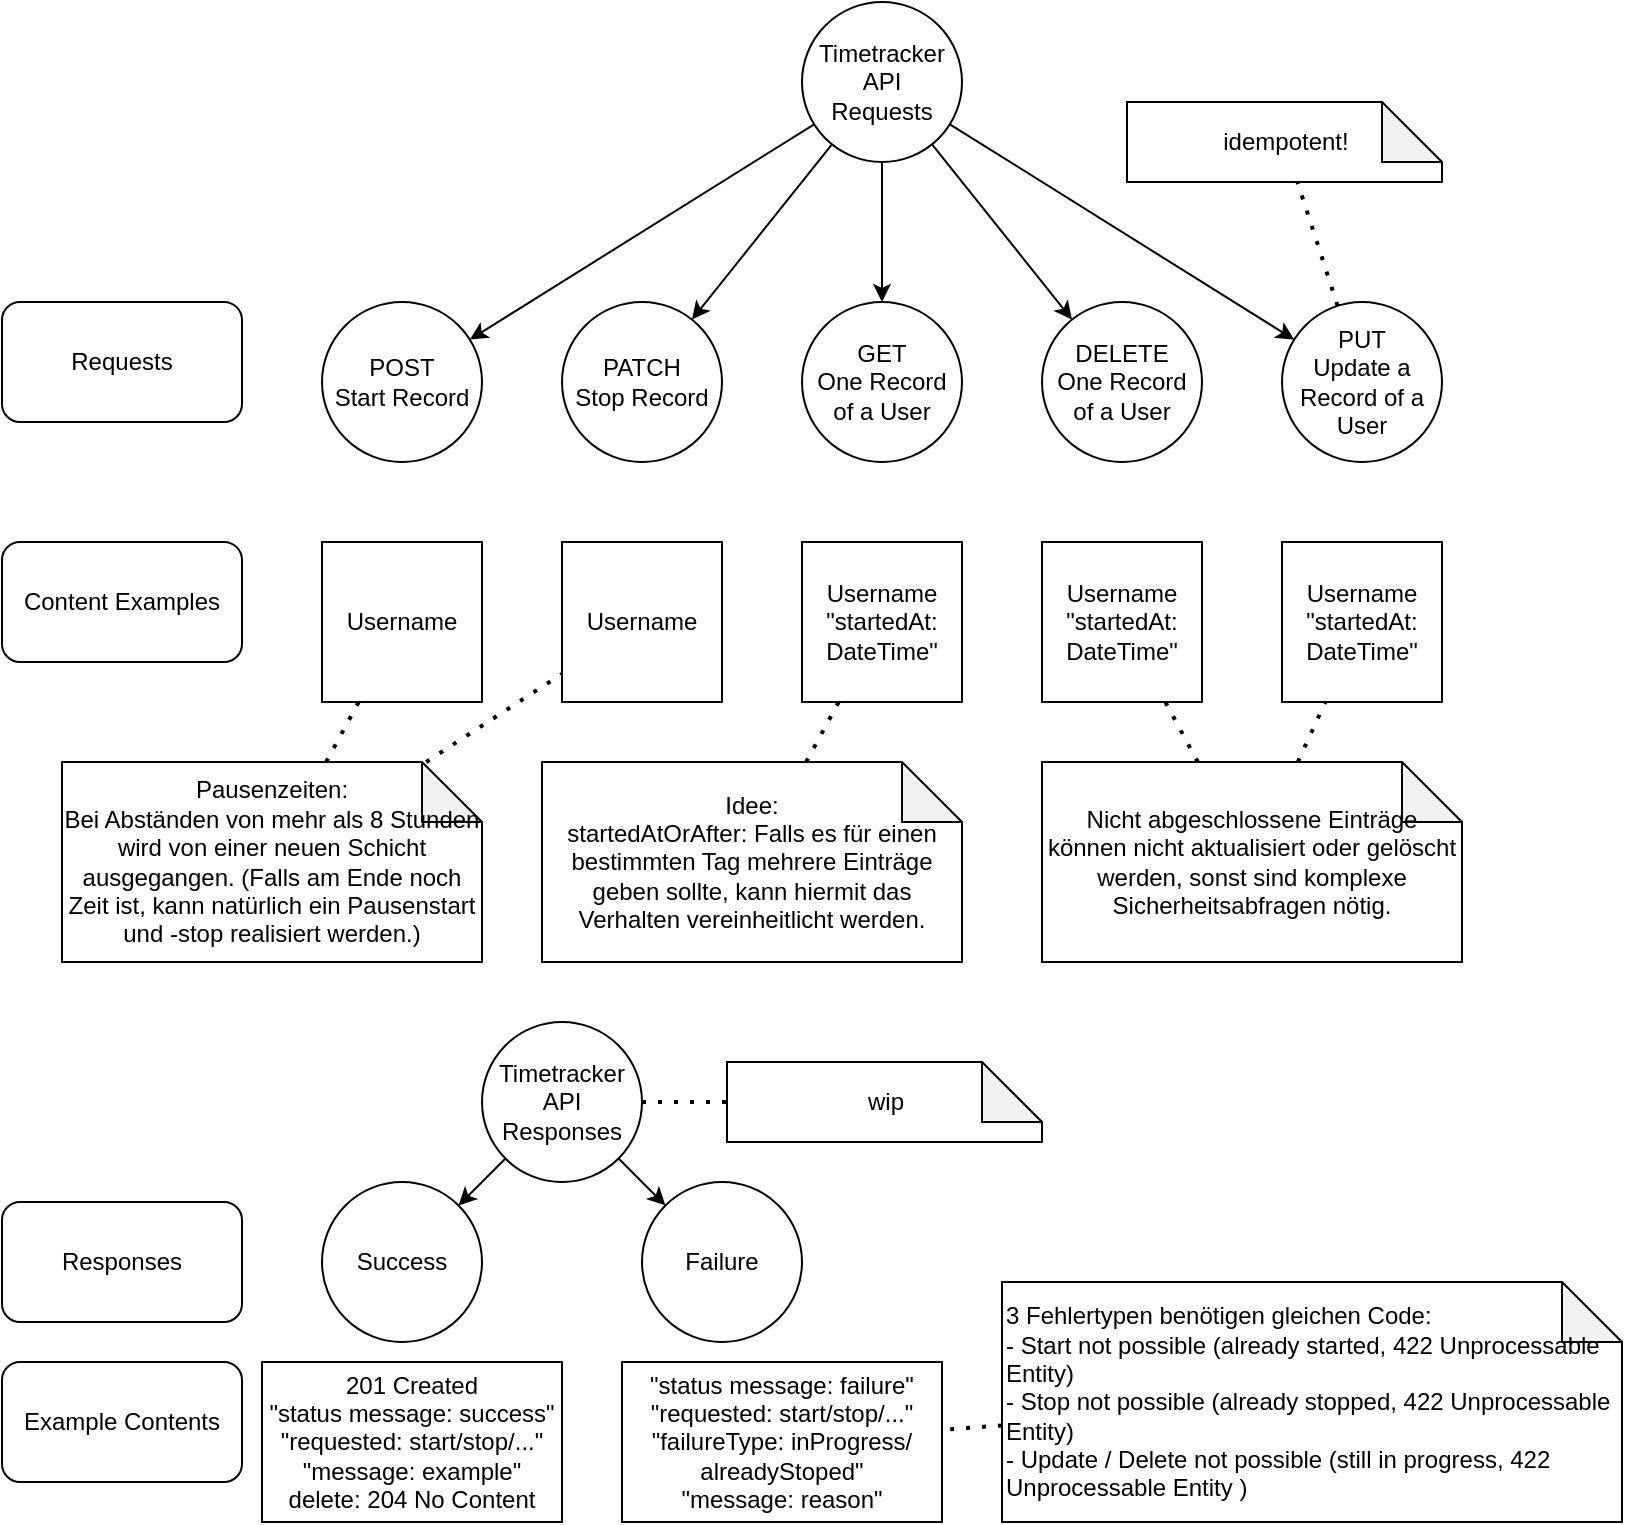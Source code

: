 <mxfile version="26.0.16">
  <diagram name="Seite-1" id="1bQaxZ-msq_aHllpaf4p">
    <mxGraphModel dx="1744" dy="752" grid="1" gridSize="10" guides="1" tooltips="1" connect="1" arrows="1" fold="1" page="1" pageScale="1" pageWidth="827" pageHeight="1169" math="0" shadow="0">
      <root>
        <mxCell id="0" />
        <mxCell id="1" parent="0" />
        <mxCell id="TgnmB5LtPzSjb_zzNegX-1" value="Timetracker&lt;div&gt;API&lt;/div&gt;&lt;div&gt;Requests&lt;/div&gt;" style="ellipse;whiteSpace=wrap;html=1;aspect=fixed;" parent="1" vertex="1">
          <mxGeometry x="280" y="90" width="80" height="80" as="geometry" />
        </mxCell>
        <mxCell id="TgnmB5LtPzSjb_zzNegX-2" value="POST&lt;div&gt;Start Record&lt;/div&gt;" style="ellipse;whiteSpace=wrap;html=1;aspect=fixed;" parent="1" vertex="1">
          <mxGeometry x="40" y="240" width="80" height="80" as="geometry" />
        </mxCell>
        <mxCell id="TgnmB5LtPzSjb_zzNegX-3" value="PATCH&lt;div&gt;Stop Record&lt;/div&gt;" style="ellipse;whiteSpace=wrap;html=1;aspect=fixed;" parent="1" vertex="1">
          <mxGeometry x="160" y="240" width="80" height="80" as="geometry" />
        </mxCell>
        <mxCell id="TgnmB5LtPzSjb_zzNegX-4" value="GET&lt;div&gt;One Record of a User&lt;/div&gt;" style="ellipse;whiteSpace=wrap;html=1;aspect=fixed;" parent="1" vertex="1">
          <mxGeometry x="280" y="240" width="80" height="80" as="geometry" />
        </mxCell>
        <mxCell id="TgnmB5LtPzSjb_zzNegX-5" value="PUT&lt;div&gt;Update a Record of a User&lt;/div&gt;" style="ellipse;whiteSpace=wrap;html=1;aspect=fixed;" parent="1" vertex="1">
          <mxGeometry x="520" y="240" width="80" height="80" as="geometry" />
        </mxCell>
        <mxCell id="TgnmB5LtPzSjb_zzNegX-6" value="DELETE&lt;div&gt;One Record of a User&lt;/div&gt;" style="ellipse;whiteSpace=wrap;html=1;aspect=fixed;" parent="1" vertex="1">
          <mxGeometry x="400" y="240" width="80" height="80" as="geometry" />
        </mxCell>
        <mxCell id="TgnmB5LtPzSjb_zzNegX-7" value="&lt;div&gt;&lt;span style=&quot;background-color: transparent; color: light-dark(rgb(0, 0, 0), rgb(255, 255, 255));&quot;&gt;Username&lt;/span&gt;&lt;/div&gt;" style="rounded=0;whiteSpace=wrap;html=1;" parent="1" vertex="1">
          <mxGeometry x="40" y="360" width="80" height="80" as="geometry" />
        </mxCell>
        <mxCell id="TgnmB5LtPzSjb_zzNegX-9" value="&lt;div&gt;&lt;span style=&quot;background-color: transparent; color: light-dark(rgb(0, 0, 0), rgb(255, 255, 255));&quot;&gt;Username&lt;/span&gt;&lt;/div&gt;" style="rounded=0;whiteSpace=wrap;html=1;" parent="1" vertex="1">
          <mxGeometry x="160" y="360" width="80" height="80" as="geometry" />
        </mxCell>
        <mxCell id="TgnmB5LtPzSjb_zzNegX-10" value="&lt;div&gt;&lt;span style=&quot;background-color: transparent; color: light-dark(rgb(0, 0, 0), rgb(255, 255, 255));&quot;&gt;Username&lt;/span&gt;&lt;/div&gt;&lt;div&gt;&quot;startedAt:&lt;/div&gt;&lt;div&gt;DateTime&quot;&lt;/div&gt;" style="rounded=0;whiteSpace=wrap;html=1;" parent="1" vertex="1">
          <mxGeometry x="280" y="360" width="80" height="80" as="geometry" />
        </mxCell>
        <mxCell id="TgnmB5LtPzSjb_zzNegX-11" value="Idee:&lt;div&gt;startedAtOrAfter: Falls es für einen bestimmten Tag mehrere Einträge geben sollte, kann hiermit das Verhalten vereinheitlicht werden.&lt;/div&gt;" style="shape=note;whiteSpace=wrap;html=1;backgroundOutline=1;darkOpacity=0.05;" parent="1" vertex="1">
          <mxGeometry x="150" y="470" width="210" height="100" as="geometry" />
        </mxCell>
        <mxCell id="TgnmB5LtPzSjb_zzNegX-12" value="" style="endArrow=none;dashed=1;html=1;dashPattern=1 3;strokeWidth=2;rounded=0;" parent="1" source="TgnmB5LtPzSjb_zzNegX-36" target="TgnmB5LtPzSjb_zzNegX-7" edge="1">
          <mxGeometry width="50" height="50" relative="1" as="geometry">
            <mxPoint x="410" y="450" as="sourcePoint" />
            <mxPoint x="460" y="400" as="targetPoint" />
          </mxGeometry>
        </mxCell>
        <mxCell id="TgnmB5LtPzSjb_zzNegX-14" value="Requests" style="rounded=1;whiteSpace=wrap;html=1;" parent="1" vertex="1">
          <mxGeometry x="-120" y="240" width="120" height="60" as="geometry" />
        </mxCell>
        <mxCell id="TgnmB5LtPzSjb_zzNegX-15" value="Content Examples" style="rounded=1;whiteSpace=wrap;html=1;" parent="1" vertex="1">
          <mxGeometry x="-120" y="360" width="120" height="60" as="geometry" />
        </mxCell>
        <mxCell id="TgnmB5LtPzSjb_zzNegX-16" value="Responses" style="rounded=1;whiteSpace=wrap;html=1;" parent="1" vertex="1">
          <mxGeometry x="-120" y="690" width="120" height="60" as="geometry" />
        </mxCell>
        <mxCell id="TgnmB5LtPzSjb_zzNegX-17" value="Example Contents" style="rounded=1;whiteSpace=wrap;html=1;" parent="1" vertex="1">
          <mxGeometry x="-120" y="770" width="120" height="60" as="geometry" />
        </mxCell>
        <mxCell id="TgnmB5LtPzSjb_zzNegX-18" value="" style="endArrow=classic;html=1;rounded=0;" parent="1" source="TgnmB5LtPzSjb_zzNegX-1" target="TgnmB5LtPzSjb_zzNegX-2" edge="1">
          <mxGeometry width="50" height="50" relative="1" as="geometry">
            <mxPoint x="240" y="470" as="sourcePoint" />
            <mxPoint x="290" y="420" as="targetPoint" />
          </mxGeometry>
        </mxCell>
        <mxCell id="TgnmB5LtPzSjb_zzNegX-19" value="" style="endArrow=classic;html=1;rounded=0;" parent="1" source="TgnmB5LtPzSjb_zzNegX-1" target="TgnmB5LtPzSjb_zzNegX-3" edge="1">
          <mxGeometry width="50" height="50" relative="1" as="geometry">
            <mxPoint x="240" y="470" as="sourcePoint" />
            <mxPoint x="290" y="420" as="targetPoint" />
          </mxGeometry>
        </mxCell>
        <mxCell id="TgnmB5LtPzSjb_zzNegX-20" value="" style="endArrow=classic;html=1;rounded=0;" parent="1" source="TgnmB5LtPzSjb_zzNegX-1" target="TgnmB5LtPzSjb_zzNegX-4" edge="1">
          <mxGeometry width="50" height="50" relative="1" as="geometry">
            <mxPoint x="240" y="470" as="sourcePoint" />
            <mxPoint x="290" y="420" as="targetPoint" />
          </mxGeometry>
        </mxCell>
        <mxCell id="TgnmB5LtPzSjb_zzNegX-21" value="" style="endArrow=classic;html=1;rounded=0;" parent="1" source="TgnmB5LtPzSjb_zzNegX-1" target="TgnmB5LtPzSjb_zzNegX-5" edge="1">
          <mxGeometry width="50" height="50" relative="1" as="geometry">
            <mxPoint x="240" y="470" as="sourcePoint" />
            <mxPoint x="290" y="420" as="targetPoint" />
          </mxGeometry>
        </mxCell>
        <mxCell id="TgnmB5LtPzSjb_zzNegX-22" value="" style="endArrow=classic;html=1;rounded=0;" parent="1" source="TgnmB5LtPzSjb_zzNegX-1" target="TgnmB5LtPzSjb_zzNegX-6" edge="1">
          <mxGeometry width="50" height="50" relative="1" as="geometry">
            <mxPoint x="240" y="470" as="sourcePoint" />
            <mxPoint x="290" y="420" as="targetPoint" />
          </mxGeometry>
        </mxCell>
        <mxCell id="TgnmB5LtPzSjb_zzNegX-23" value="&lt;div&gt;&lt;span style=&quot;background-color: transparent; color: light-dark(rgb(0, 0, 0), rgb(255, 255, 255));&quot;&gt;Username&lt;/span&gt;&lt;/div&gt;&lt;div&gt;&quot;startedAt:&lt;/div&gt;&lt;div&gt;DateTime&quot;&lt;/div&gt;" style="rounded=0;whiteSpace=wrap;html=1;" parent="1" vertex="1">
          <mxGeometry x="520" y="360" width="80" height="80" as="geometry" />
        </mxCell>
        <mxCell id="TgnmB5LtPzSjb_zzNegX-24" value="&lt;div&gt;&lt;span style=&quot;background-color: transparent; color: light-dark(rgb(0, 0, 0), rgb(255, 255, 255));&quot;&gt;Username&lt;/span&gt;&lt;/div&gt;&lt;div&gt;&quot;startedAt:&lt;/div&gt;&lt;div&gt;DateTime&quot;&lt;/div&gt;" style="rounded=0;whiteSpace=wrap;html=1;" parent="1" vertex="1">
          <mxGeometry x="400" y="360" width="80" height="80" as="geometry" />
        </mxCell>
        <mxCell id="TgnmB5LtPzSjb_zzNegX-25" value="Nicht abgeschlossene Einträge können nicht aktualisiert oder gelöscht werden, sonst sind komplexe Sicherheitsabfragen nötig." style="shape=note;whiteSpace=wrap;html=1;backgroundOutline=1;darkOpacity=0.05;" parent="1" vertex="1">
          <mxGeometry x="400" y="470" width="210" height="100" as="geometry" />
        </mxCell>
        <mxCell id="TgnmB5LtPzSjb_zzNegX-26" value="" style="endArrow=none;dashed=1;html=1;dashPattern=1 3;strokeWidth=2;rounded=0;" parent="1" source="TgnmB5LtPzSjb_zzNegX-25" target="TgnmB5LtPzSjb_zzNegX-24" edge="1">
          <mxGeometry width="50" height="50" relative="1" as="geometry">
            <mxPoint x="660" y="450" as="sourcePoint" />
            <mxPoint x="548" y="440" as="targetPoint" />
          </mxGeometry>
        </mxCell>
        <mxCell id="TgnmB5LtPzSjb_zzNegX-27" value="" style="endArrow=none;dashed=1;html=1;dashPattern=1 3;strokeWidth=2;rounded=0;" parent="1" source="TgnmB5LtPzSjb_zzNegX-25" target="TgnmB5LtPzSjb_zzNegX-23" edge="1">
          <mxGeometry width="50" height="50" relative="1" as="geometry">
            <mxPoint x="542" y="480" as="sourcePoint" />
            <mxPoint x="558" y="450" as="targetPoint" />
          </mxGeometry>
        </mxCell>
        <mxCell id="TgnmB5LtPzSjb_zzNegX-28" value="Success" style="ellipse;whiteSpace=wrap;html=1;aspect=fixed;" parent="1" vertex="1">
          <mxGeometry x="40" y="680" width="80" height="80" as="geometry" />
        </mxCell>
        <mxCell id="TgnmB5LtPzSjb_zzNegX-29" value="Timetracker&lt;div&gt;API&lt;/div&gt;&lt;div&gt;Responses&lt;/div&gt;" style="ellipse;whiteSpace=wrap;html=1;aspect=fixed;" parent="1" vertex="1">
          <mxGeometry x="120" y="600" width="80" height="80" as="geometry" />
        </mxCell>
        <mxCell id="TgnmB5LtPzSjb_zzNegX-30" value="&lt;div&gt;&lt;span class=&quot;code&quot;&gt;201 Created&lt;/span&gt;&lt;/div&gt;&quot;status message:&amp;nbsp;&lt;span style=&quot;background-color: transparent; color: light-dark(rgb(0, 0, 0), rgb(255, 255, 255));&quot;&gt;success&lt;/span&gt;&lt;span style=&quot;background-color: transparent; color: light-dark(rgb(0, 0, 0), rgb(255, 255, 255));&quot;&gt;&quot;&lt;/span&gt;&lt;div&gt;&lt;div&gt;&lt;div&gt;&lt;/div&gt;&lt;/div&gt;&lt;/div&gt;&lt;div&gt;&lt;div&gt;&lt;span style=&quot;background-color: transparent; color: light-dark(rgb(0, 0, 0), rgb(255, 255, 255));&quot;&gt;&quot;requested:&amp;nbsp;&lt;/span&gt;&lt;span style=&quot;background-color: transparent; color: light-dark(rgb(0, 0, 0), rgb(255, 255, 255));&quot;&gt;start/stop/...&quot;&lt;/span&gt;&lt;/div&gt;&lt;/div&gt;&lt;div&gt;&lt;span style=&quot;background-color: transparent; color: light-dark(rgb(0, 0, 0), rgb(255, 255, 255));&quot;&gt;&quot;message:&amp;nbsp;&lt;/span&gt;&lt;span style=&quot;background-color: transparent; color: light-dark(rgb(0, 0, 0), rgb(255, 255, 255));&quot;&gt;example&quot;&lt;/span&gt;&lt;/div&gt;&lt;div&gt;&lt;span style=&quot;background-color: transparent; color: light-dark(rgb(0, 0, 0), rgb(255, 255, 255));&quot;&gt;delete:&amp;nbsp;&lt;/span&gt;&lt;span style=&quot;background-color: transparent; color: light-dark(rgb(0, 0, 0), rgb(255, 255, 255));&quot;&gt;204 No Content&lt;/span&gt;&lt;/div&gt;" style="rounded=0;whiteSpace=wrap;html=1;" parent="1" vertex="1">
          <mxGeometry x="10" y="770" width="150" height="80" as="geometry" />
        </mxCell>
        <mxCell id="TgnmB5LtPzSjb_zzNegX-31" value="Failure" style="ellipse;whiteSpace=wrap;html=1;aspect=fixed;" parent="1" vertex="1">
          <mxGeometry x="200" y="680" width="80" height="80" as="geometry" />
        </mxCell>
        <mxCell id="TgnmB5LtPzSjb_zzNegX-33" value="&quot;status message:&amp;nbsp;&lt;span style=&quot;background-color: transparent; color: light-dark(rgb(0, 0, 0), rgb(255, 255, 255));&quot;&gt;failure&quot;&lt;/span&gt;&lt;div&gt;&lt;div&gt;&lt;div&gt;&lt;/div&gt;&lt;/div&gt;&lt;/div&gt;&lt;div&gt;&lt;div&gt;&lt;span style=&quot;background-color: transparent; color: light-dark(rgb(0, 0, 0), rgb(255, 255, 255));&quot;&gt;&quot;requested:&amp;nbsp;&lt;/span&gt;&lt;span style=&quot;background-color: transparent; color: light-dark(rgb(0, 0, 0), rgb(255, 255, 255));&quot;&gt;start/stop/...&quot;&lt;/span&gt;&lt;/div&gt;&lt;/div&gt;&lt;div&gt;&quot;failureType:&amp;nbsp;&lt;span style=&quot;background-color: transparent; color: light-dark(rgb(0, 0, 0), rgb(255, 255, 255));&quot;&gt;inProgress/&lt;/span&gt;&lt;div&gt;&lt;span style=&quot;background-color: transparent; color: light-dark(rgb(0, 0, 0), rgb(255, 255, 255));&quot;&gt;alreadyStoped&quot;&lt;/span&gt;&lt;/div&gt;&lt;/div&gt;&lt;div&gt;&lt;span style=&quot;background-color: transparent; color: light-dark(rgb(0, 0, 0), rgb(255, 255, 255));&quot;&gt;&quot;message:&amp;nbsp;&lt;/span&gt;&lt;span style=&quot;background-color: transparent; color: light-dark(rgb(0, 0, 0), rgb(255, 255, 255));&quot;&gt;reason&quot;&lt;/span&gt;&lt;/div&gt;" style="rounded=0;whiteSpace=wrap;html=1;" parent="1" vertex="1">
          <mxGeometry x="190" y="770" width="160" height="80" as="geometry" />
        </mxCell>
        <mxCell id="TgnmB5LtPzSjb_zzNegX-34" value="" style="endArrow=classic;html=1;rounded=0;" parent="1" source="TgnmB5LtPzSjb_zzNegX-29" target="TgnmB5LtPzSjb_zzNegX-28" edge="1">
          <mxGeometry width="50" height="50" relative="1" as="geometry">
            <mxPoint x="101" y="171" as="sourcePoint" />
            <mxPoint x="31" y="259" as="targetPoint" />
          </mxGeometry>
        </mxCell>
        <mxCell id="TgnmB5LtPzSjb_zzNegX-35" value="" style="endArrow=classic;html=1;rounded=0;" parent="1" source="TgnmB5LtPzSjb_zzNegX-29" target="TgnmB5LtPzSjb_zzNegX-31" edge="1">
          <mxGeometry width="50" height="50" relative="1" as="geometry">
            <mxPoint x="101" y="171" as="sourcePoint" />
            <mxPoint x="31" y="259" as="targetPoint" />
          </mxGeometry>
        </mxCell>
        <mxCell id="TgnmB5LtPzSjb_zzNegX-36" value="Pausenzeiten:&lt;div&gt;Bei Abständen von mehr als 8 Stunden wird von einer neuen Schicht ausgegangen. (Falls am Ende noch Zeit ist, kann natürlich ein Pausenstart und -stop realisiert werden.)&lt;/div&gt;" style="shape=note;whiteSpace=wrap;html=1;backgroundOutline=1;darkOpacity=0.05;" parent="1" vertex="1">
          <mxGeometry x="-90" y="470" width="210" height="100" as="geometry" />
        </mxCell>
        <mxCell id="TgnmB5LtPzSjb_zzNegX-37" value="" style="endArrow=none;dashed=1;html=1;dashPattern=1 3;strokeWidth=2;rounded=0;" parent="1" source="TgnmB5LtPzSjb_zzNegX-36" target="TgnmB5LtPzSjb_zzNegX-9" edge="1">
          <mxGeometry width="50" height="50" relative="1" as="geometry">
            <mxPoint x="410" y="450" as="sourcePoint" />
            <mxPoint x="460" y="400" as="targetPoint" />
          </mxGeometry>
        </mxCell>
        <mxCell id="TgnmB5LtPzSjb_zzNegX-39" value="" style="endArrow=none;dashed=1;html=1;dashPattern=1 3;strokeWidth=2;rounded=0;" parent="1" source="TgnmB5LtPzSjb_zzNegX-11" target="TgnmB5LtPzSjb_zzNegX-10" edge="1">
          <mxGeometry width="50" height="50" relative="1" as="geometry">
            <mxPoint x="488" y="480" as="sourcePoint" />
            <mxPoint x="472" y="450" as="targetPoint" />
          </mxGeometry>
        </mxCell>
        <mxCell id="TgnmB5LtPzSjb_zzNegX-40" value="&lt;div&gt;&lt;span style=&quot;background-color: transparent; color: light-dark(rgb(0, 0, 0), rgb(255, 255, 255));&quot;&gt;3 Fehlertypen benötigen gleichen Code:&lt;/span&gt;&lt;/div&gt;&lt;div&gt;-&amp;nbsp;&lt;span style=&quot;background-color: transparent; color: light-dark(rgb(0, 0, 0), rgb(255, 255, 255));&quot;&gt;Start not possible (already started,&amp;nbsp;&lt;/span&gt;&lt;span style=&quot;background-color: transparent;&quot;&gt;422 Unprocessable Entity&lt;/span&gt;&lt;span style=&quot;background-color: transparent; color: light-dark(rgb(0, 0, 0), rgb(255, 255, 255));&quot;&gt;)&lt;/span&gt;&lt;/div&gt;&lt;div&gt;- Stop not possible (already stopped, 422 Unprocessable Entity)&lt;/div&gt;&lt;div&gt;- Update / Delete not possible (still in progress, 422 Unprocessable Entity&amp;nbsp;)&lt;/div&gt;" style="shape=note;whiteSpace=wrap;html=1;backgroundOutline=1;darkOpacity=0.05;align=left;" parent="1" vertex="1">
          <mxGeometry x="380" y="730" width="310" height="120" as="geometry" />
        </mxCell>
        <mxCell id="TgnmB5LtPzSjb_zzNegX-41" value="" style="endArrow=none;dashed=1;html=1;dashPattern=1 3;strokeWidth=2;rounded=0;" parent="1" source="TgnmB5LtPzSjb_zzNegX-40" target="TgnmB5LtPzSjb_zzNegX-33" edge="1">
          <mxGeometry width="50" height="50" relative="1" as="geometry">
            <mxPoint x="628" y="780" as="sourcePoint" />
            <mxPoint x="438" y="740" as="targetPoint" />
          </mxGeometry>
        </mxCell>
        <mxCell id="LdQacFeOFLAJVZjZG0GA-1" value="idempotent!" style="shape=note;whiteSpace=wrap;html=1;backgroundOutline=1;darkOpacity=0.05;" parent="1" vertex="1">
          <mxGeometry x="442.5" y="140" width="157.5" height="40" as="geometry" />
        </mxCell>
        <mxCell id="LdQacFeOFLAJVZjZG0GA-2" value="" style="endArrow=none;dashed=1;html=1;dashPattern=1 3;strokeWidth=2;rounded=0;" parent="1" source="TgnmB5LtPzSjb_zzNegX-5" target="LdQacFeOFLAJVZjZG0GA-1" edge="1">
          <mxGeometry width="50" height="50" relative="1" as="geometry">
            <mxPoint x="102" y="480" as="sourcePoint" />
            <mxPoint x="170" y="436" as="targetPoint" />
          </mxGeometry>
        </mxCell>
        <mxCell id="LdQacFeOFLAJVZjZG0GA-3" value="wip" style="shape=note;whiteSpace=wrap;html=1;backgroundOutline=1;darkOpacity=0.05;" parent="1" vertex="1">
          <mxGeometry x="242.5" y="620" width="157.5" height="40" as="geometry" />
        </mxCell>
        <mxCell id="LdQacFeOFLAJVZjZG0GA-4" value="" style="endArrow=none;dashed=1;html=1;dashPattern=1 3;strokeWidth=2;rounded=0;" parent="1" source="TgnmB5LtPzSjb_zzNegX-29" target="LdQacFeOFLAJVZjZG0GA-3" edge="1">
          <mxGeometry width="50" height="50" relative="1" as="geometry">
            <mxPoint x="335.5" y="712" as="sourcePoint" />
            <mxPoint x="-42.5" y="906" as="targetPoint" />
          </mxGeometry>
        </mxCell>
      </root>
    </mxGraphModel>
  </diagram>
</mxfile>

